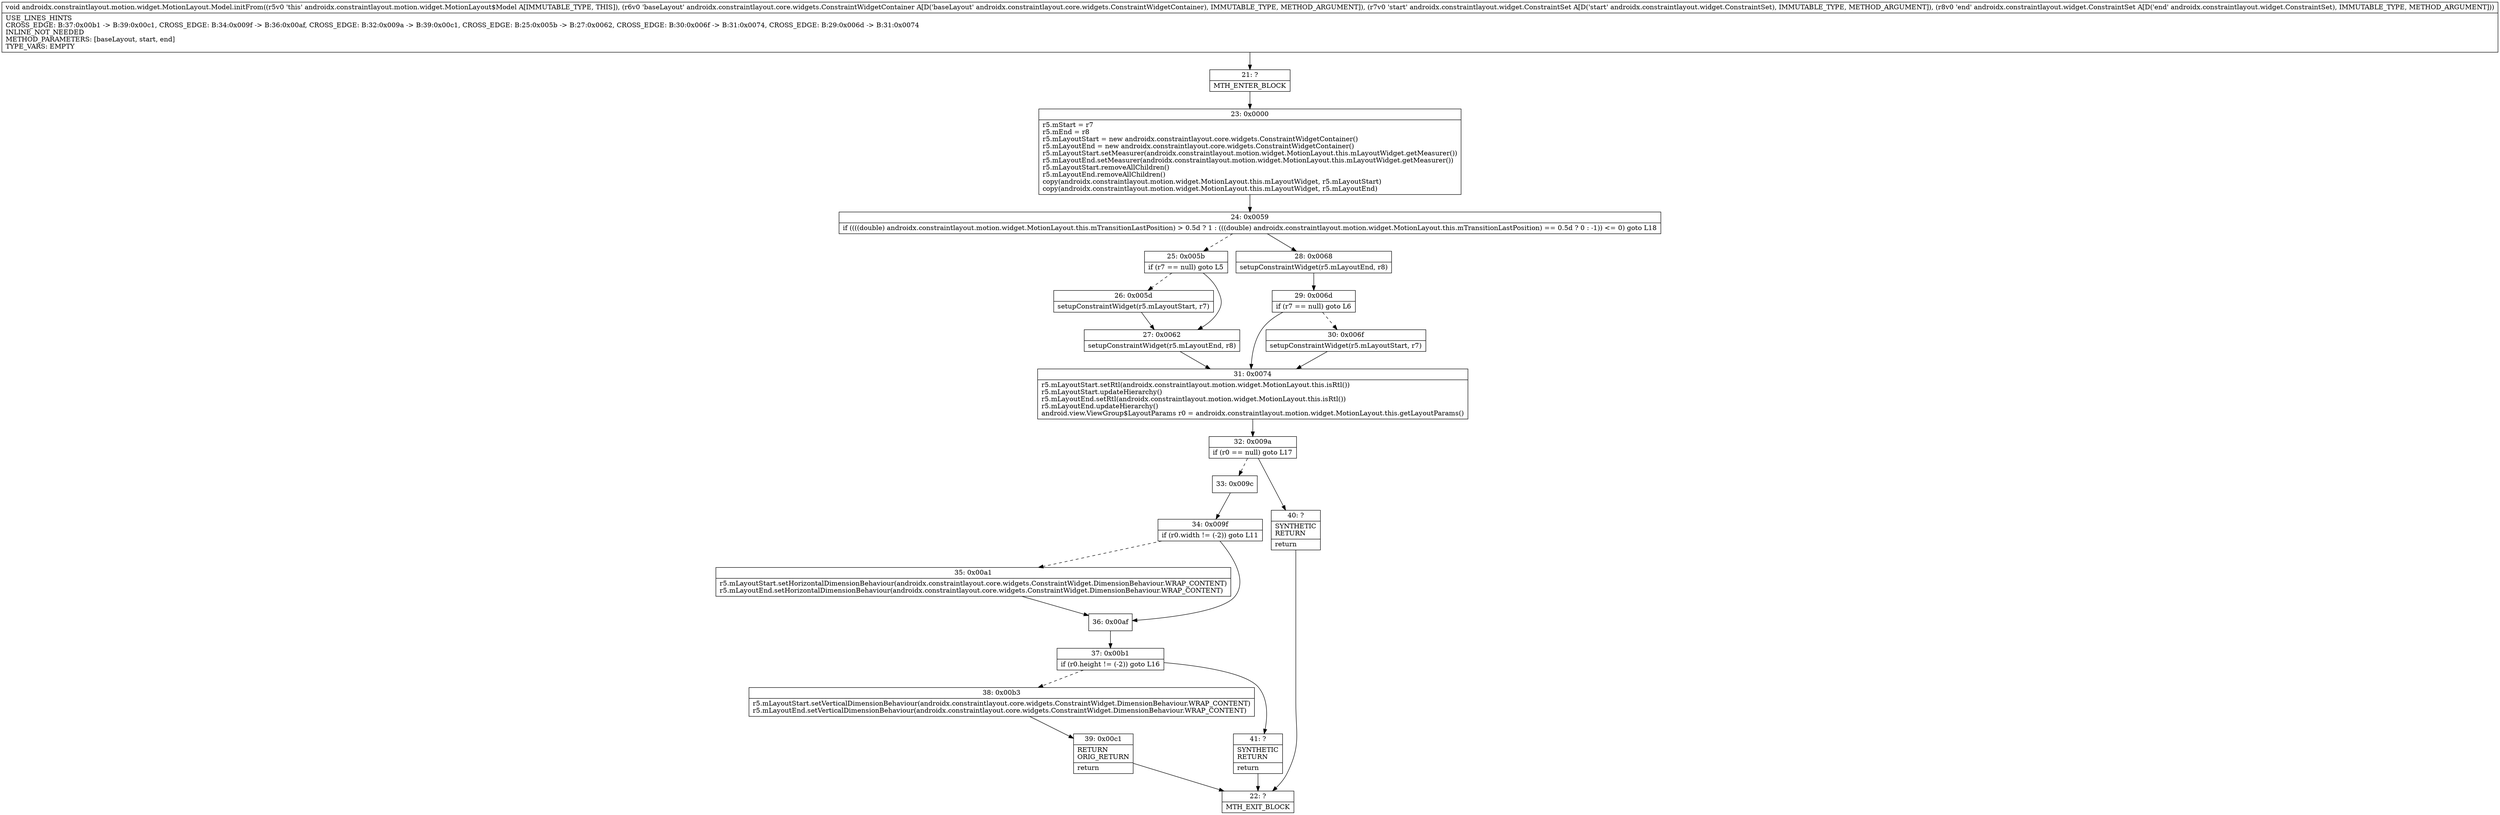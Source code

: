 digraph "CFG forandroidx.constraintlayout.motion.widget.MotionLayout.Model.initFrom(Landroidx\/constraintlayout\/core\/widgets\/ConstraintWidgetContainer;Landroidx\/constraintlayout\/widget\/ConstraintSet;Landroidx\/constraintlayout\/widget\/ConstraintSet;)V" {
Node_21 [shape=record,label="{21\:\ ?|MTH_ENTER_BLOCK\l}"];
Node_23 [shape=record,label="{23\:\ 0x0000|r5.mStart = r7\lr5.mEnd = r8\lr5.mLayoutStart = new androidx.constraintlayout.core.widgets.ConstraintWidgetContainer()\lr5.mLayoutEnd = new androidx.constraintlayout.core.widgets.ConstraintWidgetContainer()\lr5.mLayoutStart.setMeasurer(androidx.constraintlayout.motion.widget.MotionLayout.this.mLayoutWidget.getMeasurer())\lr5.mLayoutEnd.setMeasurer(androidx.constraintlayout.motion.widget.MotionLayout.this.mLayoutWidget.getMeasurer())\lr5.mLayoutStart.removeAllChildren()\lr5.mLayoutEnd.removeAllChildren()\lcopy(androidx.constraintlayout.motion.widget.MotionLayout.this.mLayoutWidget, r5.mLayoutStart)\lcopy(androidx.constraintlayout.motion.widget.MotionLayout.this.mLayoutWidget, r5.mLayoutEnd)\l}"];
Node_24 [shape=record,label="{24\:\ 0x0059|if ((((double) androidx.constraintlayout.motion.widget.MotionLayout.this.mTransitionLastPosition) \> 0.5d ? 1 : (((double) androidx.constraintlayout.motion.widget.MotionLayout.this.mTransitionLastPosition) == 0.5d ? 0 : \-1)) \<= 0) goto L18\l}"];
Node_25 [shape=record,label="{25\:\ 0x005b|if (r7 == null) goto L5\l}"];
Node_26 [shape=record,label="{26\:\ 0x005d|setupConstraintWidget(r5.mLayoutStart, r7)\l}"];
Node_27 [shape=record,label="{27\:\ 0x0062|setupConstraintWidget(r5.mLayoutEnd, r8)\l}"];
Node_31 [shape=record,label="{31\:\ 0x0074|r5.mLayoutStart.setRtl(androidx.constraintlayout.motion.widget.MotionLayout.this.isRtl())\lr5.mLayoutStart.updateHierarchy()\lr5.mLayoutEnd.setRtl(androidx.constraintlayout.motion.widget.MotionLayout.this.isRtl())\lr5.mLayoutEnd.updateHierarchy()\landroid.view.ViewGroup$LayoutParams r0 = androidx.constraintlayout.motion.widget.MotionLayout.this.getLayoutParams()\l}"];
Node_32 [shape=record,label="{32\:\ 0x009a|if (r0 == null) goto L17\l}"];
Node_33 [shape=record,label="{33\:\ 0x009c}"];
Node_34 [shape=record,label="{34\:\ 0x009f|if (r0.width != (\-2)) goto L11\l}"];
Node_35 [shape=record,label="{35\:\ 0x00a1|r5.mLayoutStart.setHorizontalDimensionBehaviour(androidx.constraintlayout.core.widgets.ConstraintWidget.DimensionBehaviour.WRAP_CONTENT)\lr5.mLayoutEnd.setHorizontalDimensionBehaviour(androidx.constraintlayout.core.widgets.ConstraintWidget.DimensionBehaviour.WRAP_CONTENT)\l}"];
Node_36 [shape=record,label="{36\:\ 0x00af}"];
Node_37 [shape=record,label="{37\:\ 0x00b1|if (r0.height != (\-2)) goto L16\l}"];
Node_38 [shape=record,label="{38\:\ 0x00b3|r5.mLayoutStart.setVerticalDimensionBehaviour(androidx.constraintlayout.core.widgets.ConstraintWidget.DimensionBehaviour.WRAP_CONTENT)\lr5.mLayoutEnd.setVerticalDimensionBehaviour(androidx.constraintlayout.core.widgets.ConstraintWidget.DimensionBehaviour.WRAP_CONTENT)\l}"];
Node_39 [shape=record,label="{39\:\ 0x00c1|RETURN\lORIG_RETURN\l|return\l}"];
Node_22 [shape=record,label="{22\:\ ?|MTH_EXIT_BLOCK\l}"];
Node_41 [shape=record,label="{41\:\ ?|SYNTHETIC\lRETURN\l|return\l}"];
Node_40 [shape=record,label="{40\:\ ?|SYNTHETIC\lRETURN\l|return\l}"];
Node_28 [shape=record,label="{28\:\ 0x0068|setupConstraintWidget(r5.mLayoutEnd, r8)\l}"];
Node_29 [shape=record,label="{29\:\ 0x006d|if (r7 == null) goto L6\l}"];
Node_30 [shape=record,label="{30\:\ 0x006f|setupConstraintWidget(r5.mLayoutStart, r7)\l}"];
MethodNode[shape=record,label="{void androidx.constraintlayout.motion.widget.MotionLayout.Model.initFrom((r5v0 'this' androidx.constraintlayout.motion.widget.MotionLayout$Model A[IMMUTABLE_TYPE, THIS]), (r6v0 'baseLayout' androidx.constraintlayout.core.widgets.ConstraintWidgetContainer A[D('baseLayout' androidx.constraintlayout.core.widgets.ConstraintWidgetContainer), IMMUTABLE_TYPE, METHOD_ARGUMENT]), (r7v0 'start' androidx.constraintlayout.widget.ConstraintSet A[D('start' androidx.constraintlayout.widget.ConstraintSet), IMMUTABLE_TYPE, METHOD_ARGUMENT]), (r8v0 'end' androidx.constraintlayout.widget.ConstraintSet A[D('end' androidx.constraintlayout.widget.ConstraintSet), IMMUTABLE_TYPE, METHOD_ARGUMENT]))  | USE_LINES_HINTS\lCROSS_EDGE: B:37:0x00b1 \-\> B:39:0x00c1, CROSS_EDGE: B:34:0x009f \-\> B:36:0x00af, CROSS_EDGE: B:32:0x009a \-\> B:39:0x00c1, CROSS_EDGE: B:25:0x005b \-\> B:27:0x0062, CROSS_EDGE: B:30:0x006f \-\> B:31:0x0074, CROSS_EDGE: B:29:0x006d \-\> B:31:0x0074\lINLINE_NOT_NEEDED\lMETHOD_PARAMETERS: [baseLayout, start, end]\lTYPE_VARS: EMPTY\l}"];
MethodNode -> Node_21;Node_21 -> Node_23;
Node_23 -> Node_24;
Node_24 -> Node_25[style=dashed];
Node_24 -> Node_28;
Node_25 -> Node_26[style=dashed];
Node_25 -> Node_27;
Node_26 -> Node_27;
Node_27 -> Node_31;
Node_31 -> Node_32;
Node_32 -> Node_33[style=dashed];
Node_32 -> Node_40;
Node_33 -> Node_34;
Node_34 -> Node_35[style=dashed];
Node_34 -> Node_36;
Node_35 -> Node_36;
Node_36 -> Node_37;
Node_37 -> Node_38[style=dashed];
Node_37 -> Node_41;
Node_38 -> Node_39;
Node_39 -> Node_22;
Node_41 -> Node_22;
Node_40 -> Node_22;
Node_28 -> Node_29;
Node_29 -> Node_30[style=dashed];
Node_29 -> Node_31;
Node_30 -> Node_31;
}

